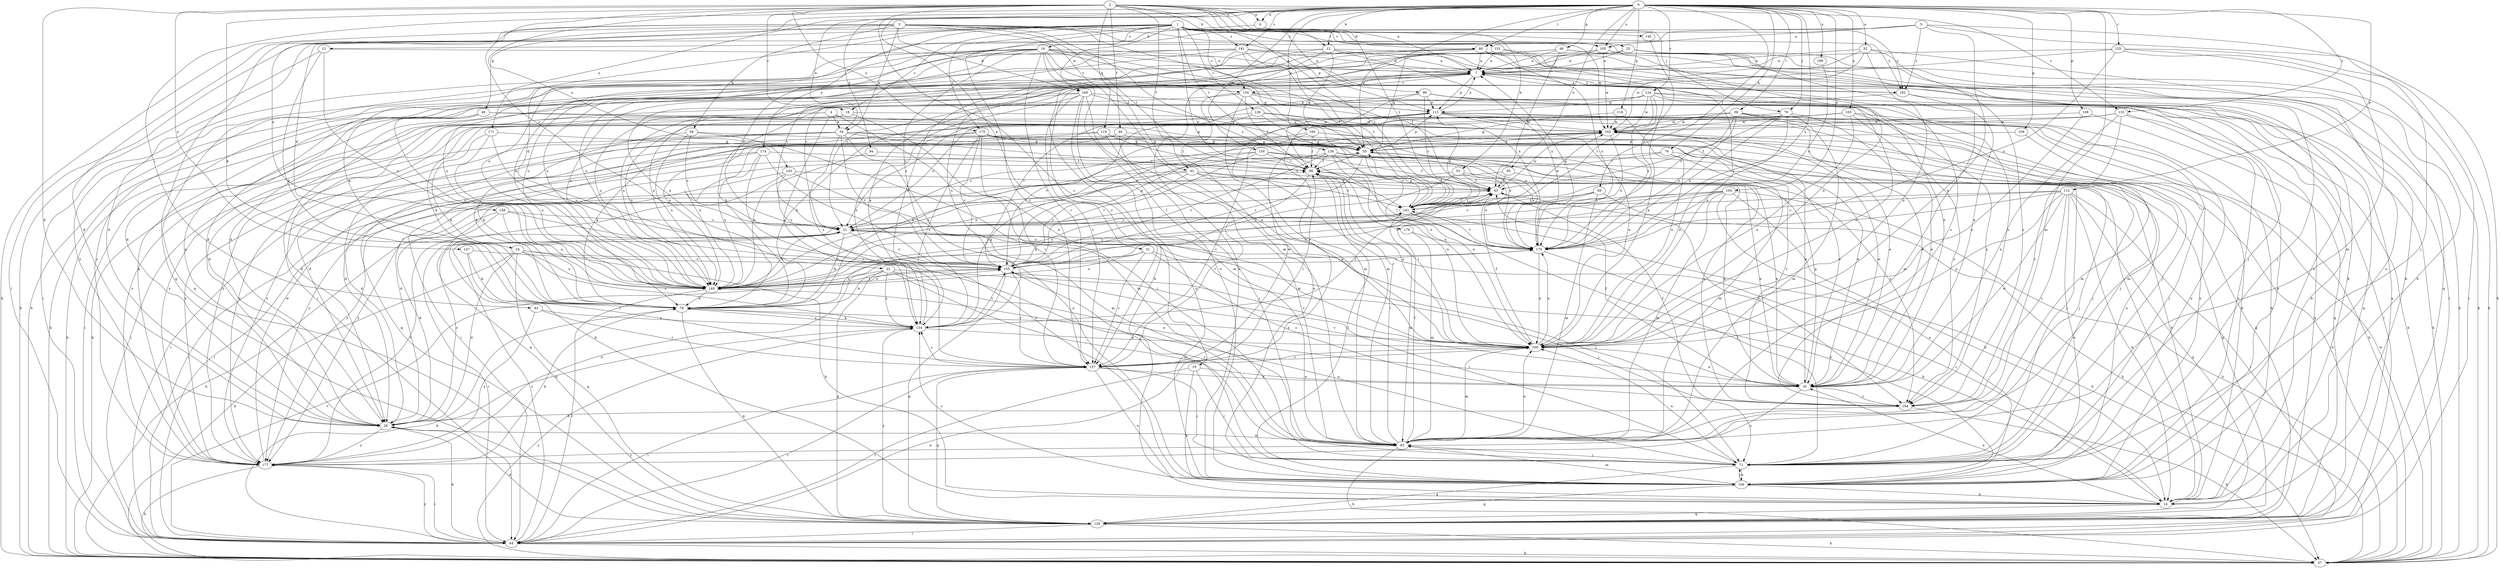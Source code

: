 strict digraph  {
0;
1;
2;
3;
4;
5;
6;
7;
12;
13;
14;
16;
18;
19;
21;
22;
24;
25;
28;
31;
32;
34;
35;
40;
42;
43;
46;
49;
50;
53;
56;
57;
59;
63;
64;
68;
70;
71;
76;
78;
80;
86;
93;
94;
95;
99;
100;
103;
104;
105;
106;
108;
109;
112;
113;
116;
119;
120;
124;
125;
126;
127;
133;
134;
138;
141;
143;
145;
147;
148;
149;
151;
154;
155;
159;
160;
162;
166;
169;
170;
171;
174;
175;
176;
177;
181;
182;
184;
0 -> 6  [label=a];
0 -> 12  [label=b];
0 -> 31  [label=e];
0 -> 32  [label=e];
0 -> 34  [label=e];
0 -> 46  [label=g];
0 -> 49  [label=g];
0 -> 50  [label=g];
0 -> 59  [label=i];
0 -> 63  [label=i];
0 -> 68  [label=j];
0 -> 70  [label=j];
0 -> 76  [label=k];
0 -> 80  [label=l];
0 -> 93  [label=m];
0 -> 94  [label=n];
0 -> 95  [label=n];
0 -> 103  [label=o];
0 -> 104  [label=o];
0 -> 105  [label=o];
0 -> 108  [label=p];
0 -> 109  [label=p];
0 -> 112  [label=p];
0 -> 116  [label=q];
0 -> 124  [label=r];
0 -> 125  [label=r];
0 -> 133  [label=s];
0 -> 159  [label=w];
0 -> 166  [label=x];
0 -> 169  [label=x];
0 -> 170  [label=x];
0 -> 171  [label=y];
0 -> 181  [label=z];
1 -> 16  [label=c];
1 -> 18  [label=c];
1 -> 22  [label=d];
1 -> 24  [label=d];
1 -> 25  [label=d];
1 -> 28  [label=d];
1 -> 64  [label=i];
1 -> 80  [label=l];
1 -> 86  [label=l];
1 -> 99  [label=n];
1 -> 100  [label=n];
1 -> 126  [label=r];
1 -> 127  [label=r];
1 -> 138  [label=t];
1 -> 141  [label=t];
1 -> 151  [label=v];
1 -> 154  [label=v];
1 -> 160  [label=w];
1 -> 174  [label=y];
1 -> 175  [label=y];
1 -> 181  [label=z];
1 -> 182  [label=z];
2 -> 6  [label=a];
2 -> 7  [label=a];
2 -> 12  [label=b];
2 -> 18  [label=c];
2 -> 19  [label=c];
2 -> 21  [label=c];
2 -> 28  [label=d];
2 -> 40  [label=f];
2 -> 42  [label=f];
2 -> 53  [label=h];
2 -> 70  [label=j];
2 -> 78  [label=k];
2 -> 119  [label=q];
2 -> 133  [label=s];
2 -> 141  [label=t];
2 -> 143  [label=u];
2 -> 145  [label=u];
2 -> 147  [label=u];
2 -> 175  [label=y];
3 -> 28  [label=d];
3 -> 34  [label=e];
3 -> 42  [label=f];
3 -> 56  [label=h];
3 -> 57  [label=h];
3 -> 86  [label=l];
3 -> 105  [label=o];
3 -> 113  [label=p];
3 -> 120  [label=q];
3 -> 141  [label=t];
3 -> 148  [label=u];
3 -> 160  [label=w];
3 -> 162  [label=w];
3 -> 176  [label=y];
4 -> 34  [label=e];
4 -> 57  [label=h];
4 -> 71  [label=j];
4 -> 134  [label=s];
4 -> 170  [label=x];
4 -> 177  [label=y];
5 -> 57  [label=h];
5 -> 71  [label=j];
5 -> 78  [label=k];
5 -> 100  [label=n];
5 -> 105  [label=o];
5 -> 149  [label=u];
5 -> 182  [label=z];
6 -> 13  [label=b];
6 -> 182  [label=z];
7 -> 113  [label=p];
7 -> 154  [label=v];
7 -> 182  [label=z];
12 -> 7  [label=a];
12 -> 50  [label=g];
12 -> 57  [label=h];
12 -> 106  [label=o];
12 -> 149  [label=u];
12 -> 170  [label=x];
12 -> 184  [label=z];
13 -> 7  [label=a];
13 -> 57  [label=h];
13 -> 78  [label=k];
13 -> 149  [label=u];
14 -> 21  [label=c];
14 -> 35  [label=e];
14 -> 86  [label=l];
14 -> 120  [label=q];
16 -> 7  [label=a];
16 -> 21  [label=c];
16 -> 50  [label=g];
16 -> 64  [label=i];
16 -> 78  [label=k];
16 -> 93  [label=m];
16 -> 106  [label=o];
16 -> 120  [label=q];
16 -> 127  [label=r];
16 -> 154  [label=v];
16 -> 155  [label=v];
16 -> 170  [label=x];
16 -> 177  [label=y];
16 -> 184  [label=z];
18 -> 78  [label=k];
18 -> 100  [label=n];
18 -> 162  [label=w];
18 -> 177  [label=y];
19 -> 14  [label=b];
19 -> 35  [label=e];
19 -> 64  [label=i];
19 -> 71  [label=j];
21 -> 43  [label=f];
21 -> 64  [label=i];
21 -> 71  [label=j];
21 -> 78  [label=k];
21 -> 86  [label=l];
21 -> 106  [label=o];
21 -> 149  [label=u];
21 -> 155  [label=v];
21 -> 170  [label=x];
22 -> 35  [label=e];
22 -> 71  [label=j];
22 -> 78  [label=k];
22 -> 93  [label=m];
22 -> 120  [label=q];
22 -> 134  [label=s];
22 -> 149  [label=u];
24 -> 14  [label=b];
24 -> 28  [label=d];
24 -> 57  [label=h];
24 -> 120  [label=q];
24 -> 134  [label=s];
24 -> 149  [label=u];
24 -> 155  [label=v];
25 -> 7  [label=a];
25 -> 14  [label=b];
25 -> 35  [label=e];
25 -> 57  [label=h];
25 -> 64  [label=i];
25 -> 149  [label=u];
28 -> 7  [label=a];
28 -> 21  [label=c];
28 -> 93  [label=m];
28 -> 177  [label=y];
31 -> 71  [label=j];
31 -> 127  [label=r];
31 -> 149  [label=u];
31 -> 155  [label=v];
31 -> 184  [label=z];
32 -> 7  [label=a];
32 -> 100  [label=n];
32 -> 106  [label=o];
32 -> 134  [label=s];
32 -> 162  [label=w];
32 -> 184  [label=z];
34 -> 28  [label=d];
34 -> 35  [label=e];
34 -> 50  [label=g];
34 -> 64  [label=i];
34 -> 106  [label=o];
34 -> 134  [label=s];
34 -> 141  [label=t];
34 -> 155  [label=v];
34 -> 177  [label=y];
35 -> 43  [label=f];
35 -> 50  [label=g];
35 -> 100  [label=n];
35 -> 155  [label=v];
35 -> 162  [label=w];
35 -> 177  [label=y];
35 -> 184  [label=z];
40 -> 35  [label=e];
40 -> 50  [label=g];
40 -> 78  [label=k];
40 -> 93  [label=m];
40 -> 177  [label=y];
42 -> 35  [label=e];
42 -> 43  [label=f];
42 -> 64  [label=i];
42 -> 100  [label=n];
42 -> 141  [label=t];
42 -> 155  [label=v];
42 -> 177  [label=y];
43 -> 141  [label=t];
43 -> 162  [label=w];
43 -> 184  [label=z];
46 -> 7  [label=a];
46 -> 14  [label=b];
46 -> 21  [label=c];
46 -> 28  [label=d];
46 -> 43  [label=f];
46 -> 57  [label=h];
49 -> 50  [label=g];
49 -> 57  [label=h];
49 -> 64  [label=i];
49 -> 149  [label=u];
49 -> 162  [label=w];
50 -> 86  [label=l];
50 -> 100  [label=n];
50 -> 113  [label=p];
50 -> 155  [label=v];
50 -> 170  [label=x];
50 -> 184  [label=z];
53 -> 35  [label=e];
53 -> 43  [label=f];
53 -> 64  [label=i];
53 -> 155  [label=v];
53 -> 170  [label=x];
56 -> 21  [label=c];
56 -> 50  [label=g];
56 -> 78  [label=k];
56 -> 93  [label=m];
56 -> 149  [label=u];
57 -> 134  [label=s];
57 -> 162  [label=w];
59 -> 14  [label=b];
59 -> 28  [label=d];
59 -> 35  [label=e];
59 -> 86  [label=l];
59 -> 93  [label=m];
59 -> 106  [label=o];
59 -> 141  [label=t];
59 -> 162  [label=w];
59 -> 170  [label=x];
63 -> 127  [label=r];
63 -> 134  [label=s];
63 -> 177  [label=y];
64 -> 21  [label=c];
64 -> 28  [label=d];
64 -> 57  [label=h];
64 -> 78  [label=k];
64 -> 100  [label=n];
64 -> 127  [label=r];
64 -> 155  [label=v];
64 -> 177  [label=y];
68 -> 57  [label=h];
68 -> 78  [label=k];
68 -> 93  [label=m];
68 -> 141  [label=t];
68 -> 149  [label=u];
70 -> 35  [label=e];
70 -> 43  [label=f];
70 -> 93  [label=m];
70 -> 100  [label=n];
70 -> 162  [label=w];
70 -> 170  [label=x];
71 -> 100  [label=n];
71 -> 106  [label=o];
71 -> 120  [label=q];
71 -> 149  [label=u];
76 -> 86  [label=l];
76 -> 93  [label=m];
76 -> 120  [label=q];
76 -> 149  [label=u];
78 -> 7  [label=a];
78 -> 100  [label=n];
78 -> 120  [label=q];
78 -> 134  [label=s];
80 -> 7  [label=a];
80 -> 28  [label=d];
80 -> 64  [label=i];
80 -> 71  [label=j];
80 -> 106  [label=o];
80 -> 127  [label=r];
80 -> 134  [label=s];
80 -> 149  [label=u];
80 -> 170  [label=x];
86 -> 43  [label=f];
86 -> 100  [label=n];
86 -> 127  [label=r];
93 -> 43  [label=f];
93 -> 57  [label=h];
93 -> 71  [label=j];
93 -> 86  [label=l];
93 -> 100  [label=n];
93 -> 155  [label=v];
93 -> 177  [label=y];
94 -> 86  [label=l];
94 -> 149  [label=u];
95 -> 35  [label=e];
95 -> 43  [label=f];
95 -> 177  [label=y];
99 -> 57  [label=h];
99 -> 71  [label=j];
99 -> 93  [label=m];
99 -> 113  [label=p];
99 -> 141  [label=t];
99 -> 155  [label=v];
99 -> 184  [label=z];
100 -> 7  [label=a];
100 -> 43  [label=f];
100 -> 86  [label=l];
100 -> 93  [label=m];
100 -> 127  [label=r];
100 -> 155  [label=v];
100 -> 170  [label=x];
103 -> 28  [label=d];
103 -> 93  [label=m];
103 -> 100  [label=n];
103 -> 106  [label=o];
103 -> 127  [label=r];
103 -> 162  [label=w];
103 -> 177  [label=y];
103 -> 184  [label=z];
104 -> 14  [label=b];
104 -> 21  [label=c];
104 -> 57  [label=h];
104 -> 93  [label=m];
104 -> 106  [label=o];
104 -> 141  [label=t];
104 -> 149  [label=u];
104 -> 155  [label=v];
105 -> 7  [label=a];
105 -> 21  [label=c];
105 -> 71  [label=j];
105 -> 120  [label=q];
105 -> 162  [label=w];
106 -> 14  [label=b];
106 -> 71  [label=j];
106 -> 86  [label=l];
106 -> 93  [label=m];
106 -> 120  [label=q];
106 -> 134  [label=s];
108 -> 100  [label=n];
108 -> 120  [label=q];
108 -> 162  [label=w];
109 -> 50  [label=g];
109 -> 71  [label=j];
112 -> 14  [label=b];
112 -> 21  [label=c];
112 -> 35  [label=e];
112 -> 64  [label=i];
112 -> 100  [label=n];
112 -> 106  [label=o];
112 -> 120  [label=q];
112 -> 141  [label=t];
112 -> 149  [label=u];
112 -> 184  [label=z];
113 -> 7  [label=a];
113 -> 14  [label=b];
113 -> 21  [label=c];
113 -> 57  [label=h];
113 -> 71  [label=j];
113 -> 78  [label=k];
113 -> 100  [label=n];
113 -> 149  [label=u];
113 -> 162  [label=w];
116 -> 50  [label=g];
116 -> 100  [label=n];
116 -> 162  [label=w];
119 -> 50  [label=g];
119 -> 71  [label=j];
119 -> 86  [label=l];
119 -> 149  [label=u];
119 -> 177  [label=y];
120 -> 7  [label=a];
120 -> 28  [label=d];
120 -> 57  [label=h];
120 -> 64  [label=i];
120 -> 134  [label=s];
124 -> 64  [label=i];
124 -> 78  [label=k];
124 -> 100  [label=n];
124 -> 106  [label=o];
124 -> 113  [label=p];
124 -> 141  [label=t];
124 -> 149  [label=u];
124 -> 162  [label=w];
124 -> 170  [label=x];
125 -> 7  [label=a];
125 -> 21  [label=c];
125 -> 57  [label=h];
125 -> 64  [label=i];
125 -> 93  [label=m];
125 -> 170  [label=x];
126 -> 21  [label=c];
126 -> 35  [label=e];
126 -> 100  [label=n];
126 -> 155  [label=v];
126 -> 162  [label=w];
127 -> 35  [label=e];
127 -> 64  [label=i];
127 -> 71  [label=j];
127 -> 86  [label=l];
127 -> 106  [label=o];
127 -> 120  [label=q];
127 -> 134  [label=s];
127 -> 162  [label=w];
133 -> 35  [label=e];
133 -> 106  [label=o];
133 -> 120  [label=q];
133 -> 149  [label=u];
133 -> 162  [label=w];
133 -> 184  [label=z];
134 -> 7  [label=a];
134 -> 28  [label=d];
134 -> 43  [label=f];
134 -> 50  [label=g];
134 -> 78  [label=k];
134 -> 100  [label=n];
134 -> 155  [label=v];
138 -> 71  [label=j];
138 -> 86  [label=l];
138 -> 100  [label=n];
138 -> 141  [label=t];
138 -> 149  [label=u];
138 -> 155  [label=v];
138 -> 184  [label=z];
141 -> 21  [label=c];
141 -> 43  [label=f];
141 -> 50  [label=g];
141 -> 57  [label=h];
141 -> 71  [label=j];
141 -> 93  [label=m];
141 -> 113  [label=p];
141 -> 162  [label=w];
143 -> 14  [label=b];
143 -> 43  [label=f];
143 -> 93  [label=m];
143 -> 120  [label=q];
143 -> 155  [label=v];
145 -> 170  [label=x];
147 -> 78  [label=k];
147 -> 127  [label=r];
147 -> 155  [label=v];
148 -> 21  [label=c];
148 -> 28  [label=d];
148 -> 57  [label=h];
148 -> 71  [label=j];
148 -> 149  [label=u];
149 -> 7  [label=a];
149 -> 64  [label=i];
149 -> 78  [label=k];
149 -> 155  [label=v];
151 -> 7  [label=a];
151 -> 14  [label=b];
151 -> 50  [label=g];
151 -> 100  [label=n];
154 -> 14  [label=b];
154 -> 28  [label=d];
154 -> 50  [label=g];
154 -> 57  [label=h];
154 -> 86  [label=l];
154 -> 93  [label=m];
154 -> 106  [label=o];
154 -> 113  [label=p];
155 -> 113  [label=p];
155 -> 120  [label=q];
155 -> 127  [label=r];
155 -> 149  [label=u];
159 -> 14  [label=b];
159 -> 28  [label=d];
159 -> 43  [label=f];
159 -> 71  [label=j];
159 -> 86  [label=l];
159 -> 155  [label=v];
159 -> 177  [label=y];
160 -> 50  [label=g];
160 -> 57  [label=h];
160 -> 93  [label=m];
160 -> 100  [label=n];
160 -> 106  [label=o];
160 -> 113  [label=p];
160 -> 127  [label=r];
160 -> 134  [label=s];
160 -> 149  [label=u];
162 -> 50  [label=g];
162 -> 57  [label=h];
162 -> 64  [label=i];
162 -> 71  [label=j];
162 -> 78  [label=k];
162 -> 170  [label=x];
166 -> 21  [label=c];
166 -> 50  [label=g];
166 -> 86  [label=l];
166 -> 106  [label=o];
166 -> 120  [label=q];
166 -> 127  [label=r];
169 -> 170  [label=x];
170 -> 7  [label=a];
170 -> 14  [label=b];
170 -> 86  [label=l];
170 -> 100  [label=n];
170 -> 141  [label=t];
170 -> 155  [label=v];
171 -> 50  [label=g];
171 -> 78  [label=k];
171 -> 149  [label=u];
171 -> 155  [label=v];
174 -> 28  [label=d];
174 -> 64  [label=i];
174 -> 86  [label=l];
174 -> 106  [label=o];
174 -> 127  [label=r];
174 -> 149  [label=u];
175 -> 35  [label=e];
175 -> 50  [label=g];
175 -> 78  [label=k];
175 -> 120  [label=q];
175 -> 127  [label=r];
175 -> 134  [label=s];
175 -> 155  [label=v];
175 -> 170  [label=x];
175 -> 184  [label=z];
176 -> 93  [label=m];
176 -> 170  [label=x];
177 -> 7  [label=a];
177 -> 57  [label=h];
177 -> 64  [label=i];
177 -> 78  [label=k];
177 -> 141  [label=t];
177 -> 162  [label=w];
177 -> 170  [label=x];
181 -> 7  [label=a];
181 -> 14  [label=b];
181 -> 28  [label=d];
181 -> 35  [label=e];
181 -> 43  [label=f];
181 -> 141  [label=t];
181 -> 149  [label=u];
181 -> 177  [label=y];
182 -> 7  [label=a];
182 -> 93  [label=m];
182 -> 120  [label=q];
182 -> 149  [label=u];
184 -> 28  [label=d];
184 -> 43  [label=f];
184 -> 57  [label=h];
}
